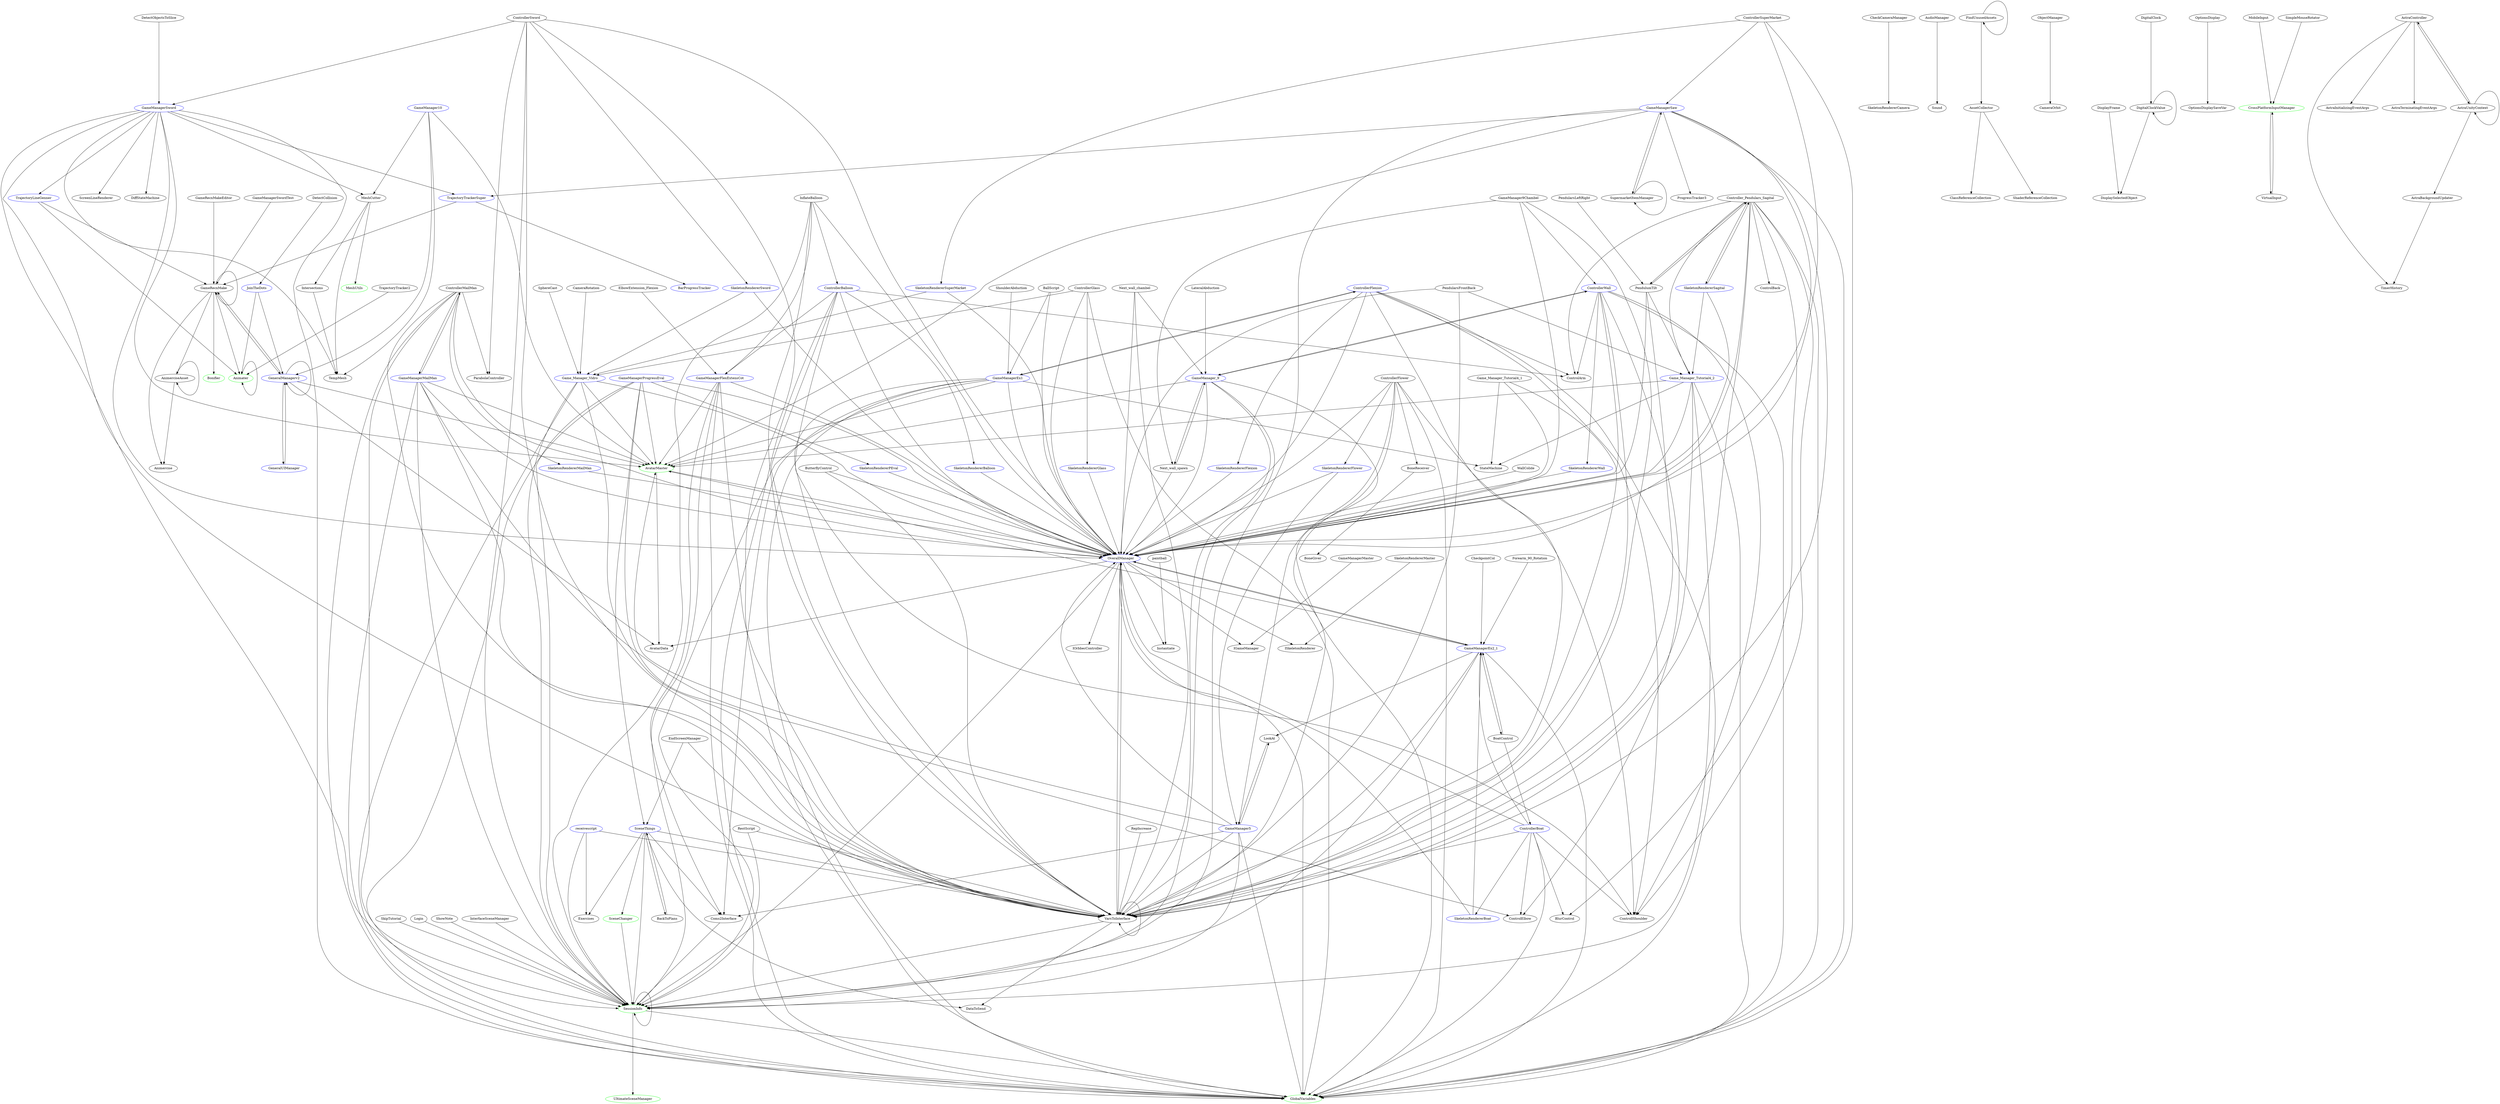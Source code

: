 digraph  {
	graph [nodesep=0.25,
		ranksep=5.0,
		shape=box
	];
	BarProgressTracker	 [color=blue];
	RepIncrease -> VarsToInterface;
	VarsToInterface -> VarsToInterface;
	SessionInfo	 [color=green];
	VarsToInterface -> SessionInfo;
	OverallManager	 [color=blue];
	VarsToInterface -> OverallManager;
	VarsToInterface -> DataToSend;
	RestScript -> VarsToInterface;
	RestScript -> SessionInfo;
	SessionInfo -> SessionInfo;
	GlobalVariables	 [color=green];
	SessionInfo -> GlobalVariables;
	UltimateSceneManager	 [color=green];
	SessionInfo -> UltimateSceneManager;
	SkeletonRendererMailMan	 [color=blue];
	SkeletonRendererMailMan -> OverallManager;
	OverallManager -> VarsToInterface;
	OverallManager -> SessionInfo;
	OverallManager -> GlobalVariables;
	GameManagerEx2_1	 [color=blue];
	OverallManager -> GameManagerEx2_1;
	OverallManager -> Instantiate;
	OverallManager -> AvatarData;
	OverallManager -> IGameManager;
	OverallManager -> IOrbbecController;
	OverallManager -> ISkeletonRenderer;
	SkeletonRendererPEval	 [color=blue];
	SkeletonRendererPEval -> OverallManager;
	SkeletonRendererSuperMarket	 [color=blue];
	SkeletonRendererSuperMarket -> OverallManager;
	Game_Manager_Vidro	 [color=blue];
	SkeletonRendererSuperMarket -> Game_Manager_Vidro;
	Game_Manager_Vidro -> VarsToInterface;
	Game_Manager_Vidro -> SessionInfo;
	Game_Manager_Vidro -> OverallManager;
	Game_Manager_Vidro -> GlobalVariables;
	AvatarMaster	 [color=green];
	Game_Manager_Vidro -> AvatarMaster;
	SkipTutorial -> SessionInfo;
	ControllerMailMan -> ParabolaController;
	ControllerMailMan -> VarsToInterface;
	ControllerMailMan -> SessionInfo;
	ControllerMailMan -> SkeletonRendererMailMan;
	ControllerMailMan -> OverallManager;
	GameManagerMailMan	 [color=blue];
	ControllerMailMan -> GameManagerMailMan;
	ControllerMailMan -> GlobalVariables;
	GameManagerMailMan -> VarsToInterface;
	GameManagerMailMan -> SessionInfo;
	GameManagerMailMan -> OverallManager;
	GameManagerMailMan -> ControllerMailMan;
	GameManagerMailMan -> GlobalVariables;
	GameManagerMailMan -> ControlElbow;
	GameManagerMailMan -> AvatarMaster;
	ControllerSuperMarket -> OverallManager;
	ControllerSuperMarket -> SkeletonRendererSuperMarket;
	ControllerSuperMarket -> GlobalVariables;
	GameManagerSaw	 [color=blue];
	ControllerSuperMarket -> GameManagerSaw;
	GameManagerSaw -> VarsToInterface;
	GameManagerSaw -> SessionInfo;
	GameManagerSaw -> OverallManager;
	GameManagerSaw -> GlobalVariables;
	GameManagerSaw -> AvatarMaster;
	GameManagerSaw -> SupermarketItemManager;
	GameManagerSaw -> ProgressTracker3;
	TrajectoryTrackerSuper	 [color=blue];
	GameManagerSaw -> TrajectoryTrackerSuper;
	ControllerSword -> ParabolaController;
	ControllerSword -> VarsToInterface;
	ControllerSword -> SessionInfo;
	ControllerSword -> OverallManager;
	ControllerSword -> GlobalVariables;
	SkeletonRendererSword	 [color=blue];
	ControllerSword -> SkeletonRendererSword;
	GameManagerSword	 [color=blue];
	ControllerSword -> GameManagerSword;
	SkeletonRendererSword -> OverallManager;
	SkeletonRendererSword -> Game_Manager_Vidro;
	GameManagerSword -> VarsToInterface;
	GameManagerSword -> SessionInfo;
	GameManagerSword -> OverallManager;
	GameManagerSword -> GlobalVariables;
	GameManagerSword -> AvatarMaster;
	GameManagerSword -> TrajectoryTrackerSuper;
	GameManagerSword -> MeshCutter;
	GameManagerSword -> TempMesh;
	GameManagerSword -> ScreenLineRenderer;
	GameManagerSword -> DiffStateMachine;
	TrajectoryLineGenner	 [color=blue];
	GameManagerSword -> TrajectoryLineGenner;
	JoinTheDots	 [color=blue];
	DetectCollision -> JoinTheDots;
	GeneralManagerv2	 [color=blue];
	JoinTheDots -> GeneralManagerv2;
	Animater	 [color=green];
	JoinTheDots -> Animater;
	EndScreenManager -> VarsToInterface;
	SceneThings	 [color=blue];
	EndScreenManager -> SceneThings;
	SceneThings -> VarsToInterface;
	SceneThings -> SessionInfo;
	SceneThings -> BackToPlans;
	SceneThings -> Coms2Interface;
	SceneThings -> DataToSend;
	SceneThings -> Exercises;
	SceneChanger	 [color=green];
	SceneThings -> SceneChanger;
	AvatarMaster -> OverallManager;
	AvatarMaster -> AvatarData;
	GameManagerProgressEval	 [color=blue];
	GameManagerProgressEval -> VarsToInterface;
	GameManagerProgressEval -> SessionInfo;
	GameManagerProgressEval -> OverallManager;
	GameManagerProgressEval -> SkeletonRendererPEval;
	GameManagerProgressEval -> GlobalVariables;
	GameManagerProgressEval -> SceneThings;
	GameManagerProgressEval -> AvatarMaster;
	SupermarketItemManager -> GameManagerSaw;
	SupermarketItemManager -> SupermarketItemManager;
	TrajectoryTrackerSuper -> BarProgressTracker;
	TrajectoryTrackerSuper -> GameRecnMake;
	GeneralUIManager	 [color=blue];
	GeneralUIManager -> GeneralManagerv2;
	GeneralManagerv2 -> AvatarMaster;
	GeneralManagerv2 -> GeneralUIManager;
	GeneralManagerv2 -> GeneralManagerv2;
	GeneralManagerv2 -> AvatarData;
	GeneralManagerv2 -> GameRecnMake;
	BackToPlans -> SceneThings;
	Coms2Interface -> SessionInfo;
	Login -> SessionInfo;
	receivescript	 [color=blue];
	receivescript -> VarsToInterface;
	receivescript -> SessionInfo;
	receivescript -> Exercises;
	SceneChanger -> SessionInfo;
	GameManager10	 [color=blue];
	GameManager10 -> AvatarMaster;
	GameManager10 -> GeneralManagerv2;
	GameManager10 -> MeshCutter;
	GameManager10 -> TempMesh;
	MeshCutter -> TempMesh;
	MeshCutter -> Intersections;
	MeshUtils	 [color=green];
	MeshCutter -> MeshUtils;
	GameManager5	 [color=blue];
	GameManager5 -> VarsToInterface;
	GameManager5 -> SessionInfo;
	GameManager5 -> OverallManager;
	GameManager5 -> GlobalVariables;
	GameManager5 -> AvatarMaster;
	GameManager5 -> Coms2Interface;
	GameManager5 -> LookAt;
	LookAt -> GameManager5;
	GameManager9Chambel -> VarsToInterface;
	GameManager9Chambel -> OverallManager;
	GameManager9Chambel -> Next_wall_spawn;
	ControllerWall	 [color=blue];
	GameManager9Chambel -> ControllerWall;
	Next_wall_spawn -> OverallManager;
	GameManager_9	 [color=blue];
	Next_wall_spawn -> GameManager_9;
	ControllerWall -> VarsToInterface;
	ControllerWall -> OverallManager;
	ControllerWall -> GlobalVariables;
	ControllerWall -> ControlElbow;
	ControllerWall -> GameManager_9;
	ControllerWall -> ControlArm;
	ControllerWall -> ControllShoulder;
	SkeletonRendererWall	 [color=blue];
	ControllerWall -> SkeletonRendererWall;
	GameManagerEx1	 [color=blue];
	GameManagerEx1 -> VarsToInterface;
	GameManagerEx1 -> SessionInfo;
	GameManagerEx1 -> OverallManager;
	GameManagerEx1 -> GlobalVariables;
	GameManagerEx1 -> AvatarMaster;
	GameManagerEx1 -> Coms2Interface;
	ControllerFlexion	 [color=blue];
	GameManagerEx1 -> ControllerFlexion;
	GameManagerEx1 -> StateMachine;
	ControllerFlexion -> VarsToInterface;
	ControllerFlexion -> OverallManager;
	ControllerFlexion -> GlobalVariables;
	ControllerFlexion -> GameManagerEx1;
	ControllerFlexion -> ControlArm;
	ControllerFlexion -> ControllShoulder;
	SkeletonRendererFlexion	 [color=blue];
	ControllerFlexion -> SkeletonRendererFlexion;
	GameManagerEx2_1 -> VarsToInterface;
	GameManagerEx2_1 -> SessionInfo;
	GameManagerEx2_1 -> OverallManager;
	GameManagerEx2_1 -> GlobalVariables;
	GameManagerEx2_1 -> AvatarMaster;
	GameManagerEx2_1 -> LookAt;
	GameManagerEx2_1 -> BoatControl;
	BoatControl -> GameManagerEx2_1;
	ControllerBoat	 [color=blue];
	BoatControl -> ControllerBoat;
	GameManagerFlexExtensCot	 [color=blue];
	GameManagerFlexExtensCot -> VarsToInterface;
	GameManagerFlexExtensCot -> SessionInfo;
	GameManagerFlexExtensCot -> OverallManager;
	GameManagerFlexExtensCot -> GlobalVariables;
	GameManagerFlexExtensCot -> AvatarMaster;
	GameManagerFlexExtensCot -> Coms2Interface;
	GameManager_9 -> VarsToInterface;
	GameManager_9 -> SessionInfo;
	GameManager_9 -> OverallManager;
	GameManager_9 -> GlobalVariables;
	GameManager_9 -> AvatarMaster;
	GameManager_9 -> Next_wall_spawn;
	GameManager_9 -> ControllerWall;
	Game_Manager_Tutorial4_1 -> VarsToInterface;
	Game_Manager_Tutorial4_1 -> OverallManager;
	Game_Manager_Tutorial4_1 -> StateMachine;
	Game_Manager_Tutorial4_2	 [color=blue];
	Game_Manager_Tutorial4_2 -> VarsToInterface;
	Game_Manager_Tutorial4_2 -> SessionInfo;
	Game_Manager_Tutorial4_2 -> OverallManager;
	Game_Manager_Tutorial4_2 -> GlobalVariables;
	Game_Manager_Tutorial4_2 -> AvatarMaster;
	Game_Manager_Tutorial4_2 -> StateMachine;
	BallScript -> OverallManager;
	BallScript -> GameManagerEx1;
	ControllerBoat -> VarsToInterface;
	ControllerBoat -> OverallManager;
	ControllerBoat -> GlobalVariables;
	ControllerBoat -> ControlElbow;
	ControllerBoat -> GameManagerEx2_1;
	ControllerBoat -> ControllShoulder;
	ControllerBoat -> BlurControl;
	SkeletonRendererBoat	 [color=blue];
	ControllerBoat -> SkeletonRendererBoat;
	ButterflyControl -> VarsToInterface;
	ButterflyControl -> OverallManager;
	CameraRotation -> Game_Manager_Vidro;
	CheckCameraManager -> SkeletonRendererCamera;
	CheckpointCol -> GameManagerEx2_1;
	Controller_Pendulars_Sagital -> VarsToInterface;
	Controller_Pendulars_Sagital -> OverallManager;
	Controller_Pendulars_Sagital -> GlobalVariables;
	Controller_Pendulars_Sagital -> Game_Manager_Tutorial4_2;
	Controller_Pendulars_Sagital -> PendulumTilt;
	Controller_Pendulars_Sagital -> ControlArm;
	Controller_Pendulars_Sagital -> ControlBack;
	Controller_Pendulars_Sagital -> ControllShoulder;
	SkeletonRendererSagital	 [color=blue];
	Controller_Pendulars_Sagital -> SkeletonRendererSagital;
	Controller_Pendulars_Sagital -> BlurControl;
	PendulumTilt -> VarsToInterface;
	PendulumTilt -> OverallManager;
	PendulumTilt -> Game_Manager_Tutorial4_2;
	PendulumTilt -> Controller_Pendulars_Sagital;
	SkeletonRendererSagital -> OverallManager;
	SkeletonRendererSagital -> Game_Manager_Tutorial4_2;
	SkeletonRendererSagital -> Controller_Pendulars_Sagital;
	InflateBalloon -> VarsToInterface;
	InflateBalloon -> SessionInfo;
	InflateBalloon -> OverallManager;
	InflateBalloon -> GameManagerFlexExtensCot;
	ControllerBalloon	 [color=blue];
	InflateBalloon -> ControllerBalloon;
	ControllerBalloon -> VarsToInterface;
	ControllerBalloon -> OverallManager;
	ControllerBalloon -> GlobalVariables;
	ControllerBalloon -> GameManagerFlexExtensCot;
	ControllerBalloon -> ControlArm;
	ControllerBalloon -> ControllShoulder;
	SkeletonRendererBalloon	 [color=blue];
	ControllerBalloon -> SkeletonRendererBalloon;
	Next_wall_chambel -> VarsToInterface;
	Next_wall_chambel -> OverallManager;
	Next_wall_chambel -> GameManager_9;
	paintball -> Instantiate;
	ShowNote -> SessionInfo;
	SphereCast -> Game_Manager_Vidro;
	WallColide -> OverallManager;
	ElbowExtension_Flexion -> GameManagerFlexExtensCot;
	Forearm_90_Rotation -> GameManagerEx2_1;
	LateralAbduction -> GameManager_9;
	PendularsFrontBack -> VarsToInterface;
	PendularsFrontBack -> OverallManager;
	PendularsFrontBack -> Game_Manager_Tutorial4_2;
	PendularsLeftRight -> PendulumTilt;
	ShoulderAbduction -> GameManagerEx1;
	AudioManager -> Sound;
	InterfaceSceneManager -> SessionInfo;
	SkeletonRendererBoat -> OverallManager;
	SkeletonRendererBoat -> GameManagerEx2_1;
	BoneReceiver -> BoneGiver;
	SkeletonRendererBalloon -> OverallManager;
	SkeletonRendererFlexion -> OverallManager;
	ControllerFlower -> VarsToInterface;
	ControllerFlower -> OverallManager;
	ControllerFlower -> GlobalVariables;
	ControllerFlower -> GameManager5;
	ControllerFlower -> ControllShoulder;
	ControllerFlower -> BoneReceiver;
	SkeletonRendererFlower	 [color=blue];
	ControllerFlower -> SkeletonRendererFlower;
	SkeletonRendererFlower -> OverallManager;
	SkeletonRendererFlower -> GameManager5;
	SkeletonRendererWall -> OverallManager;
	SkeletonRendererGlass	 [color=blue];
	SkeletonRendererGlass -> OverallManager;
	GameManagerMaster -> IGameManager;
	SkeletonRendererMaster -> ISkeletonRenderer;
	ControllerGlass -> OverallManager;
	ControllerGlass -> Game_Manager_Vidro;
	ControllerGlass -> GlobalVariables;
	ControllerGlass -> SkeletonRendererGlass;
	AssetCollector -> ClassReferenceCollection;
	AssetCollector -> ShaderReferenceCollection;
	FindUnusedAssets -> AssetCollector;
	FindUnusedAssets -> FindUnusedAssets;
	DetectObjectsToSlice -> GameManagerSword;
	TrajectoryLineGenner -> GameRecnMake;
	TrajectoryLineGenner -> Animater;
	GameManagerSwordTest -> GameRecnMake;
	GameRecnMake -> GeneralManagerv2;
	GameRecnMake -> GameRecnMake;
	GameRecnMake -> Animercise;
	GameRecnMake -> AnimerciseAsset;
	GameRecnMake -> Animater;
	Bonifier	 [color=green];
	GameRecnMake -> Bonifier;
	ObjectManager -> CameraOrbit;
	Intersections -> TempMesh;
	AnimerciseAsset -> Animercise;
	AnimerciseAsset -> AnimerciseAsset;
	Animater -> Animater;
	GameRecnMakeEditor -> GameRecnMake;
	TrajectoryTracker2 -> Animater;
	DisplayFrame -> DisplaySelectedObject;
	OptionsDisplay -> OptionsDisplaySaveVar;
	DigitalClock -> DigitalClockValue;
	DigitalClockValue -> DisplaySelectedObject;
	DigitalClockValue -> DigitalClockValue;
	CrossPlatformInputManager	 [color=green];
	CrossPlatformInputManager -> VirtualInput;
	VirtualInput -> CrossPlatformInputManager;
	MobileInput -> CrossPlatformInputManager;
	SimpleMouseRotator -> CrossPlatformInputManager;
	AstraBackgroundUpdater -> TimerHistory;
	AstraController -> TimerHistory;
	AstraController -> AstraInitializingEventArgs;
	AstraController -> AstraTerminatingEventArgs;
	AstraController -> AstraUnityContext;
	AstraUnityContext -> AstraBackgroundUpdater;
	AstraUnityContext -> AstraController;
	AstraUnityContext -> AstraUnityContext;
}
